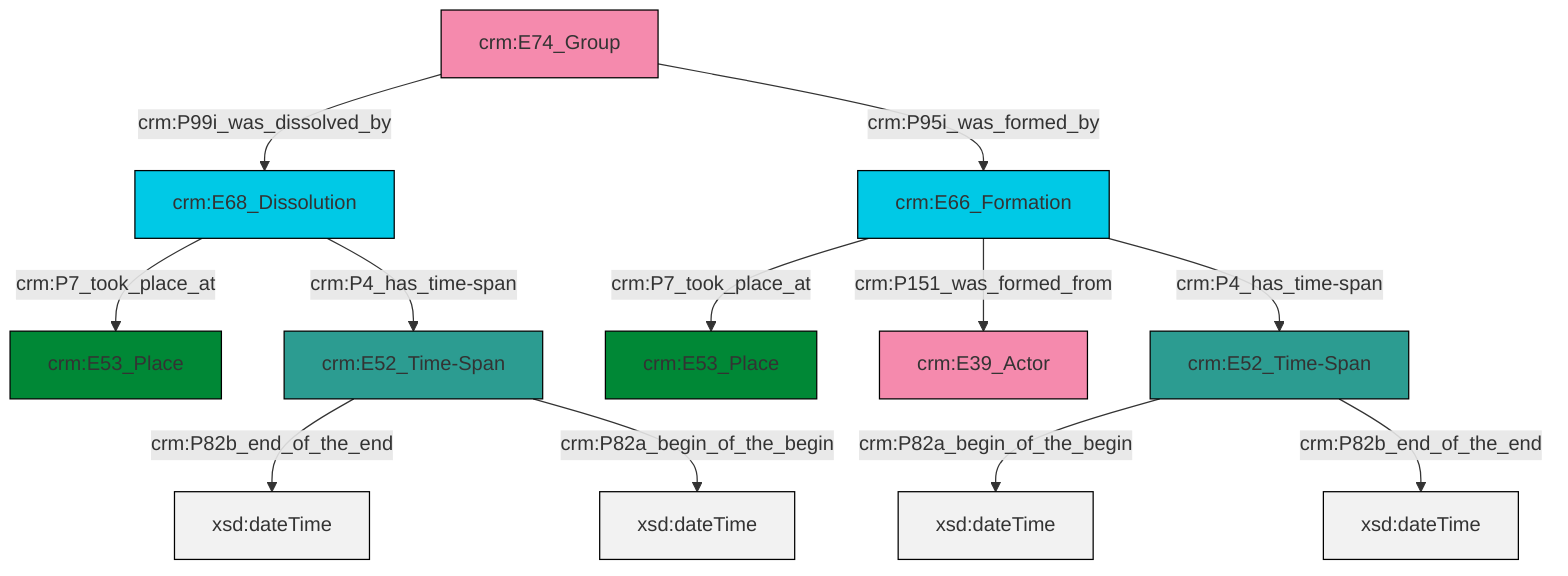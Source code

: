 graph TD
classDef Literal fill:#f2f2f2,stroke:#000000;
classDef CRM_Entity fill:#FFFFFF,stroke:#000000;
classDef Temporal_Entity fill:#00C9E6, stroke:#000000;
classDef Type fill:#E18312, stroke:#000000;
classDef Time-Span fill:#2C9C91, stroke:#000000;
classDef Appellation fill:#FFEB7F, stroke:#000000;
classDef Place fill:#008836, stroke:#000000;
classDef Persistent_Item fill:#B266B2, stroke:#000000;
classDef Conceptual_Object fill:#FFD700, stroke:#000000;
classDef Physical_Thing fill:#D2B48C, stroke:#000000;
classDef Actor fill:#f58aad, stroke:#000000;
classDef PC_Classes fill:#4ce600, stroke:#000000;
classDef Multi fill:#cccccc,stroke:#000000;

2["crm:E74_Group"]:::Actor -->|crm:P99i_was_dissolved_by| 0["crm:E68_Dissolution"]:::Temporal_Entity
6["crm:E52_Time-Span"]:::Time-Span -->|crm:P82a_begin_of_the_begin| 7[xsd:dateTime]:::Literal
8["crm:E52_Time-Span"]:::Time-Span -->|crm:P82b_end_of_the_end| 9[xsd:dateTime]:::Literal
4["crm:E66_Formation"]:::Temporal_Entity -->|crm:P7_took_place_at| 10["crm:E53_Place"]:::Place
4["crm:E66_Formation"]:::Temporal_Entity -->|crm:P151_was_formed_from| 13["crm:E39_Actor"]:::Actor
0["crm:E68_Dissolution"]:::Temporal_Entity -->|crm:P7_took_place_at| 14["crm:E53_Place"]:::Place
0["crm:E68_Dissolution"]:::Temporal_Entity -->|crm:P4_has_time-span| 8["crm:E52_Time-Span"]:::Time-Span
4["crm:E66_Formation"]:::Temporal_Entity -->|crm:P4_has_time-span| 6["crm:E52_Time-Span"]:::Time-Span
8["crm:E52_Time-Span"]:::Time-Span -->|crm:P82a_begin_of_the_begin| 15[xsd:dateTime]:::Literal
2["crm:E74_Group"]:::Actor -->|crm:P95i_was_formed_by| 4["crm:E66_Formation"]:::Temporal_Entity
6["crm:E52_Time-Span"]:::Time-Span -->|crm:P82b_end_of_the_end| 19[xsd:dateTime]:::Literal